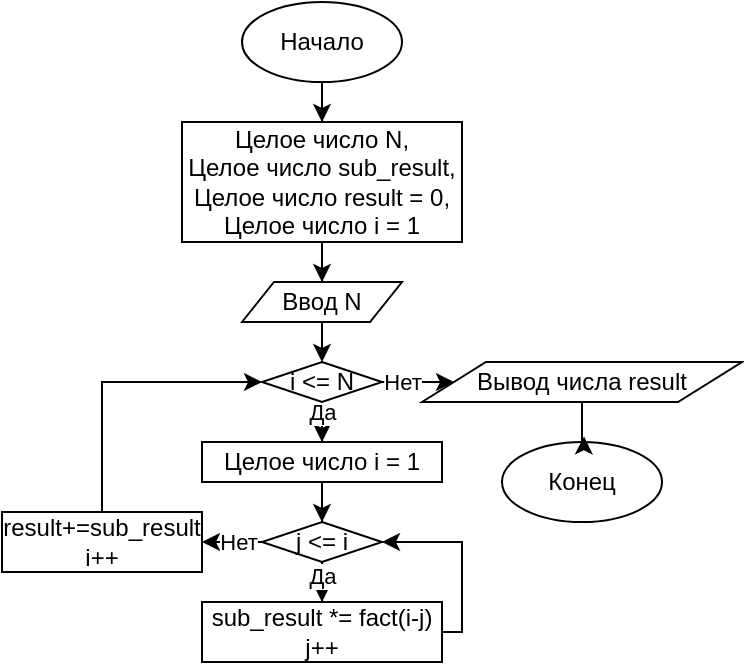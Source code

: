 <mxfile version="13.1.14" type="device"><diagram id="Hsi1N0cberL_-BoPGEi5" name="Page-1"><mxGraphModel dx="445" dy="196" grid="1" gridSize="10" guides="1" tooltips="1" connect="1" arrows="1" fold="1" page="1" pageScale="1" pageWidth="850" pageHeight="1100" math="0" shadow="0"><root><mxCell id="0"/><mxCell id="1" parent="0"/><mxCell id="-rzyJ1du1N-DNyfT8srF-9" style="edgeStyle=orthogonalEdgeStyle;rounded=0;orthogonalLoop=1;jettySize=auto;html=1;entryX=0.5;entryY=0;entryDx=0;entryDy=0;" edge="1" parent="1" source="-UejWE-9VvF5JWy_LUue-2" target="-rzyJ1du1N-DNyfT8srF-7"><mxGeometry relative="1" as="geometry"/></mxCell><mxCell id="-UejWE-9VvF5JWy_LUue-2" value="Начало" style="ellipse;whiteSpace=wrap;html=1;" parent="1" vertex="1"><mxGeometry x="240" y="80" width="80" height="40" as="geometry"/></mxCell><mxCell id="-UejWE-9VvF5JWy_LUue-11" value="Конец" style="ellipse;whiteSpace=wrap;html=1;" parent="1" vertex="1"><mxGeometry x="370" y="300" width="80" height="40" as="geometry"/></mxCell><mxCell id="-rzyJ1du1N-DNyfT8srF-1" value="Ввод N" style="shape=parallelogram;perimeter=parallelogramPerimeter;whiteSpace=wrap;html=1;" vertex="1" parent="1"><mxGeometry x="240" y="220" width="80" height="20" as="geometry"/></mxCell><mxCell id="-rzyJ1du1N-DNyfT8srF-23" style="edgeStyle=orthogonalEdgeStyle;rounded=0;orthogonalLoop=1;jettySize=auto;html=1;entryX=0.5;entryY=0;entryDx=0;entryDy=0;" edge="1" parent="1" source="-rzyJ1du1N-DNyfT8srF-7" target="-rzyJ1du1N-DNyfT8srF-1"><mxGeometry relative="1" as="geometry"/></mxCell><mxCell id="-rzyJ1du1N-DNyfT8srF-7" value="Целое число N,&lt;br&gt;Целое число sub_result,&lt;br&gt;Целое число result = 0,&lt;br&gt;Целое число i = 1" style="rounded=0;whiteSpace=wrap;html=1;" vertex="1" parent="1"><mxGeometry x="210" y="140" width="140" height="60" as="geometry"/></mxCell><mxCell id="-rzyJ1du1N-DNyfT8srF-28" value="Нет" style="edgeStyle=orthogonalEdgeStyle;rounded=0;orthogonalLoop=1;jettySize=auto;html=1;entryX=0;entryY=0.5;entryDx=0;entryDy=0;" edge="1" parent="1" source="-rzyJ1du1N-DNyfT8srF-12" target="-rzyJ1du1N-DNyfT8srF-15"><mxGeometry x="0.316" relative="1" as="geometry"><mxPoint as="offset"/></mxGeometry></mxCell><mxCell id="-rzyJ1du1N-DNyfT8srF-33" style="edgeStyle=orthogonalEdgeStyle;rounded=0;orthogonalLoop=1;jettySize=auto;html=1;entryX=0.5;entryY=0;entryDx=0;entryDy=0;" edge="1" parent="1" source="-rzyJ1du1N-DNyfT8srF-12" target="-rzyJ1du1N-DNyfT8srF-32"><mxGeometry relative="1" as="geometry"/></mxCell><mxCell id="-rzyJ1du1N-DNyfT8srF-34" value="Да" style="edgeLabel;html=1;align=center;verticalAlign=middle;resizable=0;points=[];" vertex="1" connectable="0" parent="-rzyJ1du1N-DNyfT8srF-33"><mxGeometry x="0.493" relative="1" as="geometry"><mxPoint as="offset"/></mxGeometry></mxCell><mxCell id="-rzyJ1du1N-DNyfT8srF-12" value="i &amp;lt;= N" style="rhombus;whiteSpace=wrap;html=1;" vertex="1" parent="1"><mxGeometry x="250" y="260" width="60" height="20" as="geometry"/></mxCell><mxCell id="-rzyJ1du1N-DNyfT8srF-29" style="edgeStyle=orthogonalEdgeStyle;rounded=0;orthogonalLoop=1;jettySize=auto;html=1;entryX=0.513;entryY=-0.07;entryDx=0;entryDy=0;entryPerimeter=0;" edge="1" parent="1" source="-rzyJ1du1N-DNyfT8srF-15" target="-UejWE-9VvF5JWy_LUue-11"><mxGeometry relative="1" as="geometry"/></mxCell><mxCell id="-rzyJ1du1N-DNyfT8srF-15" value="Вывод числа result" style="shape=parallelogram;perimeter=parallelogramPerimeter;whiteSpace=wrap;html=1;" vertex="1" parent="1"><mxGeometry x="330" y="260" width="160" height="20" as="geometry"/></mxCell><mxCell id="-rzyJ1du1N-DNyfT8srF-26" style="edgeStyle=orthogonalEdgeStyle;rounded=0;orthogonalLoop=1;jettySize=auto;html=1;entryX=0.5;entryY=0;entryDx=0;entryDy=0;" edge="1" parent="1" target="-rzyJ1du1N-DNyfT8srF-12"><mxGeometry relative="1" as="geometry"><mxPoint x="280" y="240" as="sourcePoint"/></mxGeometry></mxCell><mxCell id="-rzyJ1du1N-DNyfT8srF-38" style="edgeStyle=orthogonalEdgeStyle;rounded=0;orthogonalLoop=1;jettySize=auto;html=1;entryX=0.5;entryY=0;entryDx=0;entryDy=0;" edge="1" parent="1" source="-rzyJ1du1N-DNyfT8srF-32" target="-rzyJ1du1N-DNyfT8srF-35"><mxGeometry relative="1" as="geometry"/></mxCell><mxCell id="-rzyJ1du1N-DNyfT8srF-32" value="&lt;span&gt;Целое число i = 1&lt;/span&gt;" style="rounded=0;whiteSpace=wrap;html=1;" vertex="1" parent="1"><mxGeometry x="220" y="300" width="120" height="20" as="geometry"/></mxCell><mxCell id="-rzyJ1du1N-DNyfT8srF-40" style="edgeStyle=orthogonalEdgeStyle;rounded=0;orthogonalLoop=1;jettySize=auto;html=1;entryX=0.5;entryY=0;entryDx=0;entryDy=0;" edge="1" parent="1" source="-rzyJ1du1N-DNyfT8srF-35" target="-rzyJ1du1N-DNyfT8srF-39"><mxGeometry relative="1" as="geometry"/></mxCell><mxCell id="-rzyJ1du1N-DNyfT8srF-41" value="Да" style="edgeLabel;html=1;align=center;verticalAlign=middle;resizable=0;points=[];" vertex="1" connectable="0" parent="-rzyJ1du1N-DNyfT8srF-40"><mxGeometry x="0.547" relative="1" as="geometry"><mxPoint as="offset"/></mxGeometry></mxCell><mxCell id="-rzyJ1du1N-DNyfT8srF-45" style="edgeStyle=orthogonalEdgeStyle;rounded=0;orthogonalLoop=1;jettySize=auto;html=1;entryX=1;entryY=0.5;entryDx=0;entryDy=0;" edge="1" parent="1" source="-rzyJ1du1N-DNyfT8srF-35" target="-rzyJ1du1N-DNyfT8srF-44"><mxGeometry relative="1" as="geometry"/></mxCell><mxCell id="-rzyJ1du1N-DNyfT8srF-47" value="Нет" style="edgeLabel;html=1;align=center;verticalAlign=middle;resizable=0;points=[];" vertex="1" connectable="0" parent="-rzyJ1du1N-DNyfT8srF-45"><mxGeometry x="0.272" relative="1" as="geometry"><mxPoint as="offset"/></mxGeometry></mxCell><mxCell id="-rzyJ1du1N-DNyfT8srF-35" value="j &amp;lt;= i" style="rhombus;whiteSpace=wrap;html=1;" vertex="1" parent="1"><mxGeometry x="250" y="340" width="60" height="20" as="geometry"/></mxCell><mxCell id="-rzyJ1du1N-DNyfT8srF-42" style="edgeStyle=orthogonalEdgeStyle;rounded=0;orthogonalLoop=1;jettySize=auto;html=1;entryX=1;entryY=0.5;entryDx=0;entryDy=0;" edge="1" parent="1" source="-rzyJ1du1N-DNyfT8srF-39" target="-rzyJ1du1N-DNyfT8srF-35"><mxGeometry relative="1" as="geometry"><Array as="points"><mxPoint x="350" y="395"/><mxPoint x="350" y="350"/></Array></mxGeometry></mxCell><mxCell id="-rzyJ1du1N-DNyfT8srF-39" value="sub_result *= fact(i-j)&lt;br&gt;j++" style="rounded=0;whiteSpace=wrap;html=1;" vertex="1" parent="1"><mxGeometry x="220" y="380" width="120" height="30" as="geometry"/></mxCell><mxCell id="-rzyJ1du1N-DNyfT8srF-46" style="edgeStyle=orthogonalEdgeStyle;rounded=0;orthogonalLoop=1;jettySize=auto;html=1;entryX=0;entryY=0.5;entryDx=0;entryDy=0;" edge="1" parent="1" source="-rzyJ1du1N-DNyfT8srF-44" target="-rzyJ1du1N-DNyfT8srF-12"><mxGeometry relative="1" as="geometry"><Array as="points"><mxPoint x="170" y="270"/></Array></mxGeometry></mxCell><mxCell id="-rzyJ1du1N-DNyfT8srF-44" value="result+=sub_result&lt;br&gt;i++" style="rounded=0;whiteSpace=wrap;html=1;" vertex="1" parent="1"><mxGeometry x="120" y="335" width="100" height="30" as="geometry"/></mxCell></root></mxGraphModel></diagram></mxfile>